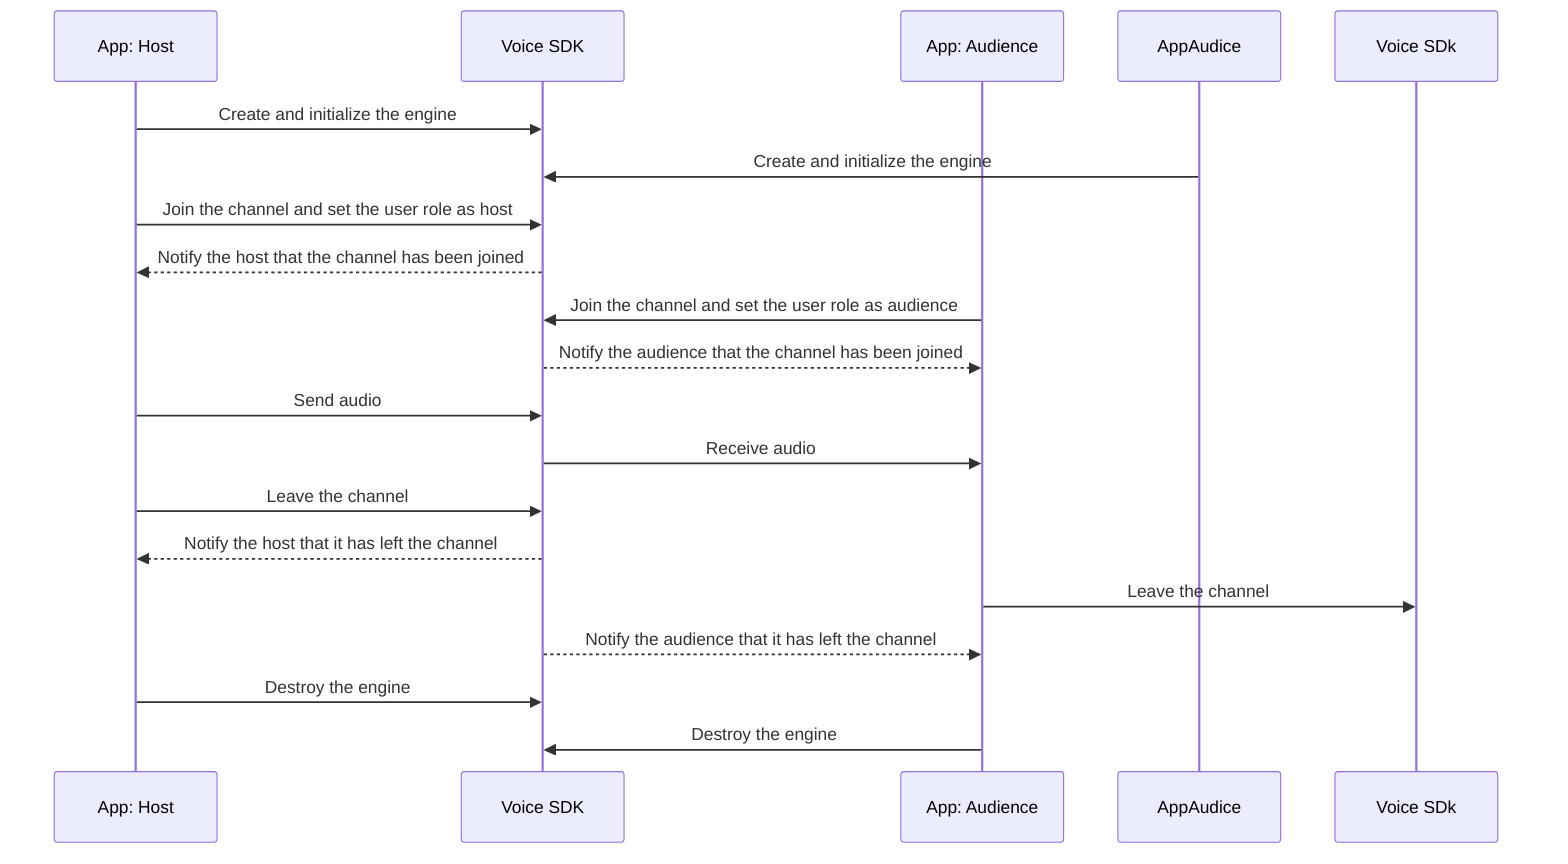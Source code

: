 sequenceDiagram
    participant AppHost as App: Host
    participant VoiceSDK as Voice SDK
    participant AppAudience as App: Audience

    %% Initiate the Engine
    AppHost->>VoiceSDK: Create and initialize the engine
    AppAudice->>VoiceSDK: Create and initialize the engine

    %% Join Channel
    AppHost->>VoiceSDK: Join the channel and set the user role as host
    VoiceSDK-->>AppHost: Notify the host that the channel has been joined
    AppAudience->>VoiceSDK: Join the channel and set the user role as audience
    VoiceSDK-->>AppAudience: Notify the audience that the channel has been joined

    %% Start Audio Interaction
    AppHost->>VoiceSDK: Send audio
    VoiceSDK->>AppAudience: Receive audio

    %% End Audio Interaction
    AppHost->>VoiceSDK: Leave the channel
    VoiceSDK-->>AppHost: Notify the host that it has left the channel
    AppAudience->>Voice SDk: Leave the channel
    VoiceSDK-->>AppAudience: Notify the audience that it has left the channel

    %% Destroy the engine
    AppHost->>VoiceSDK: Destroy the engine
    AppAudience->>VoiceSDK: Destroy the engine